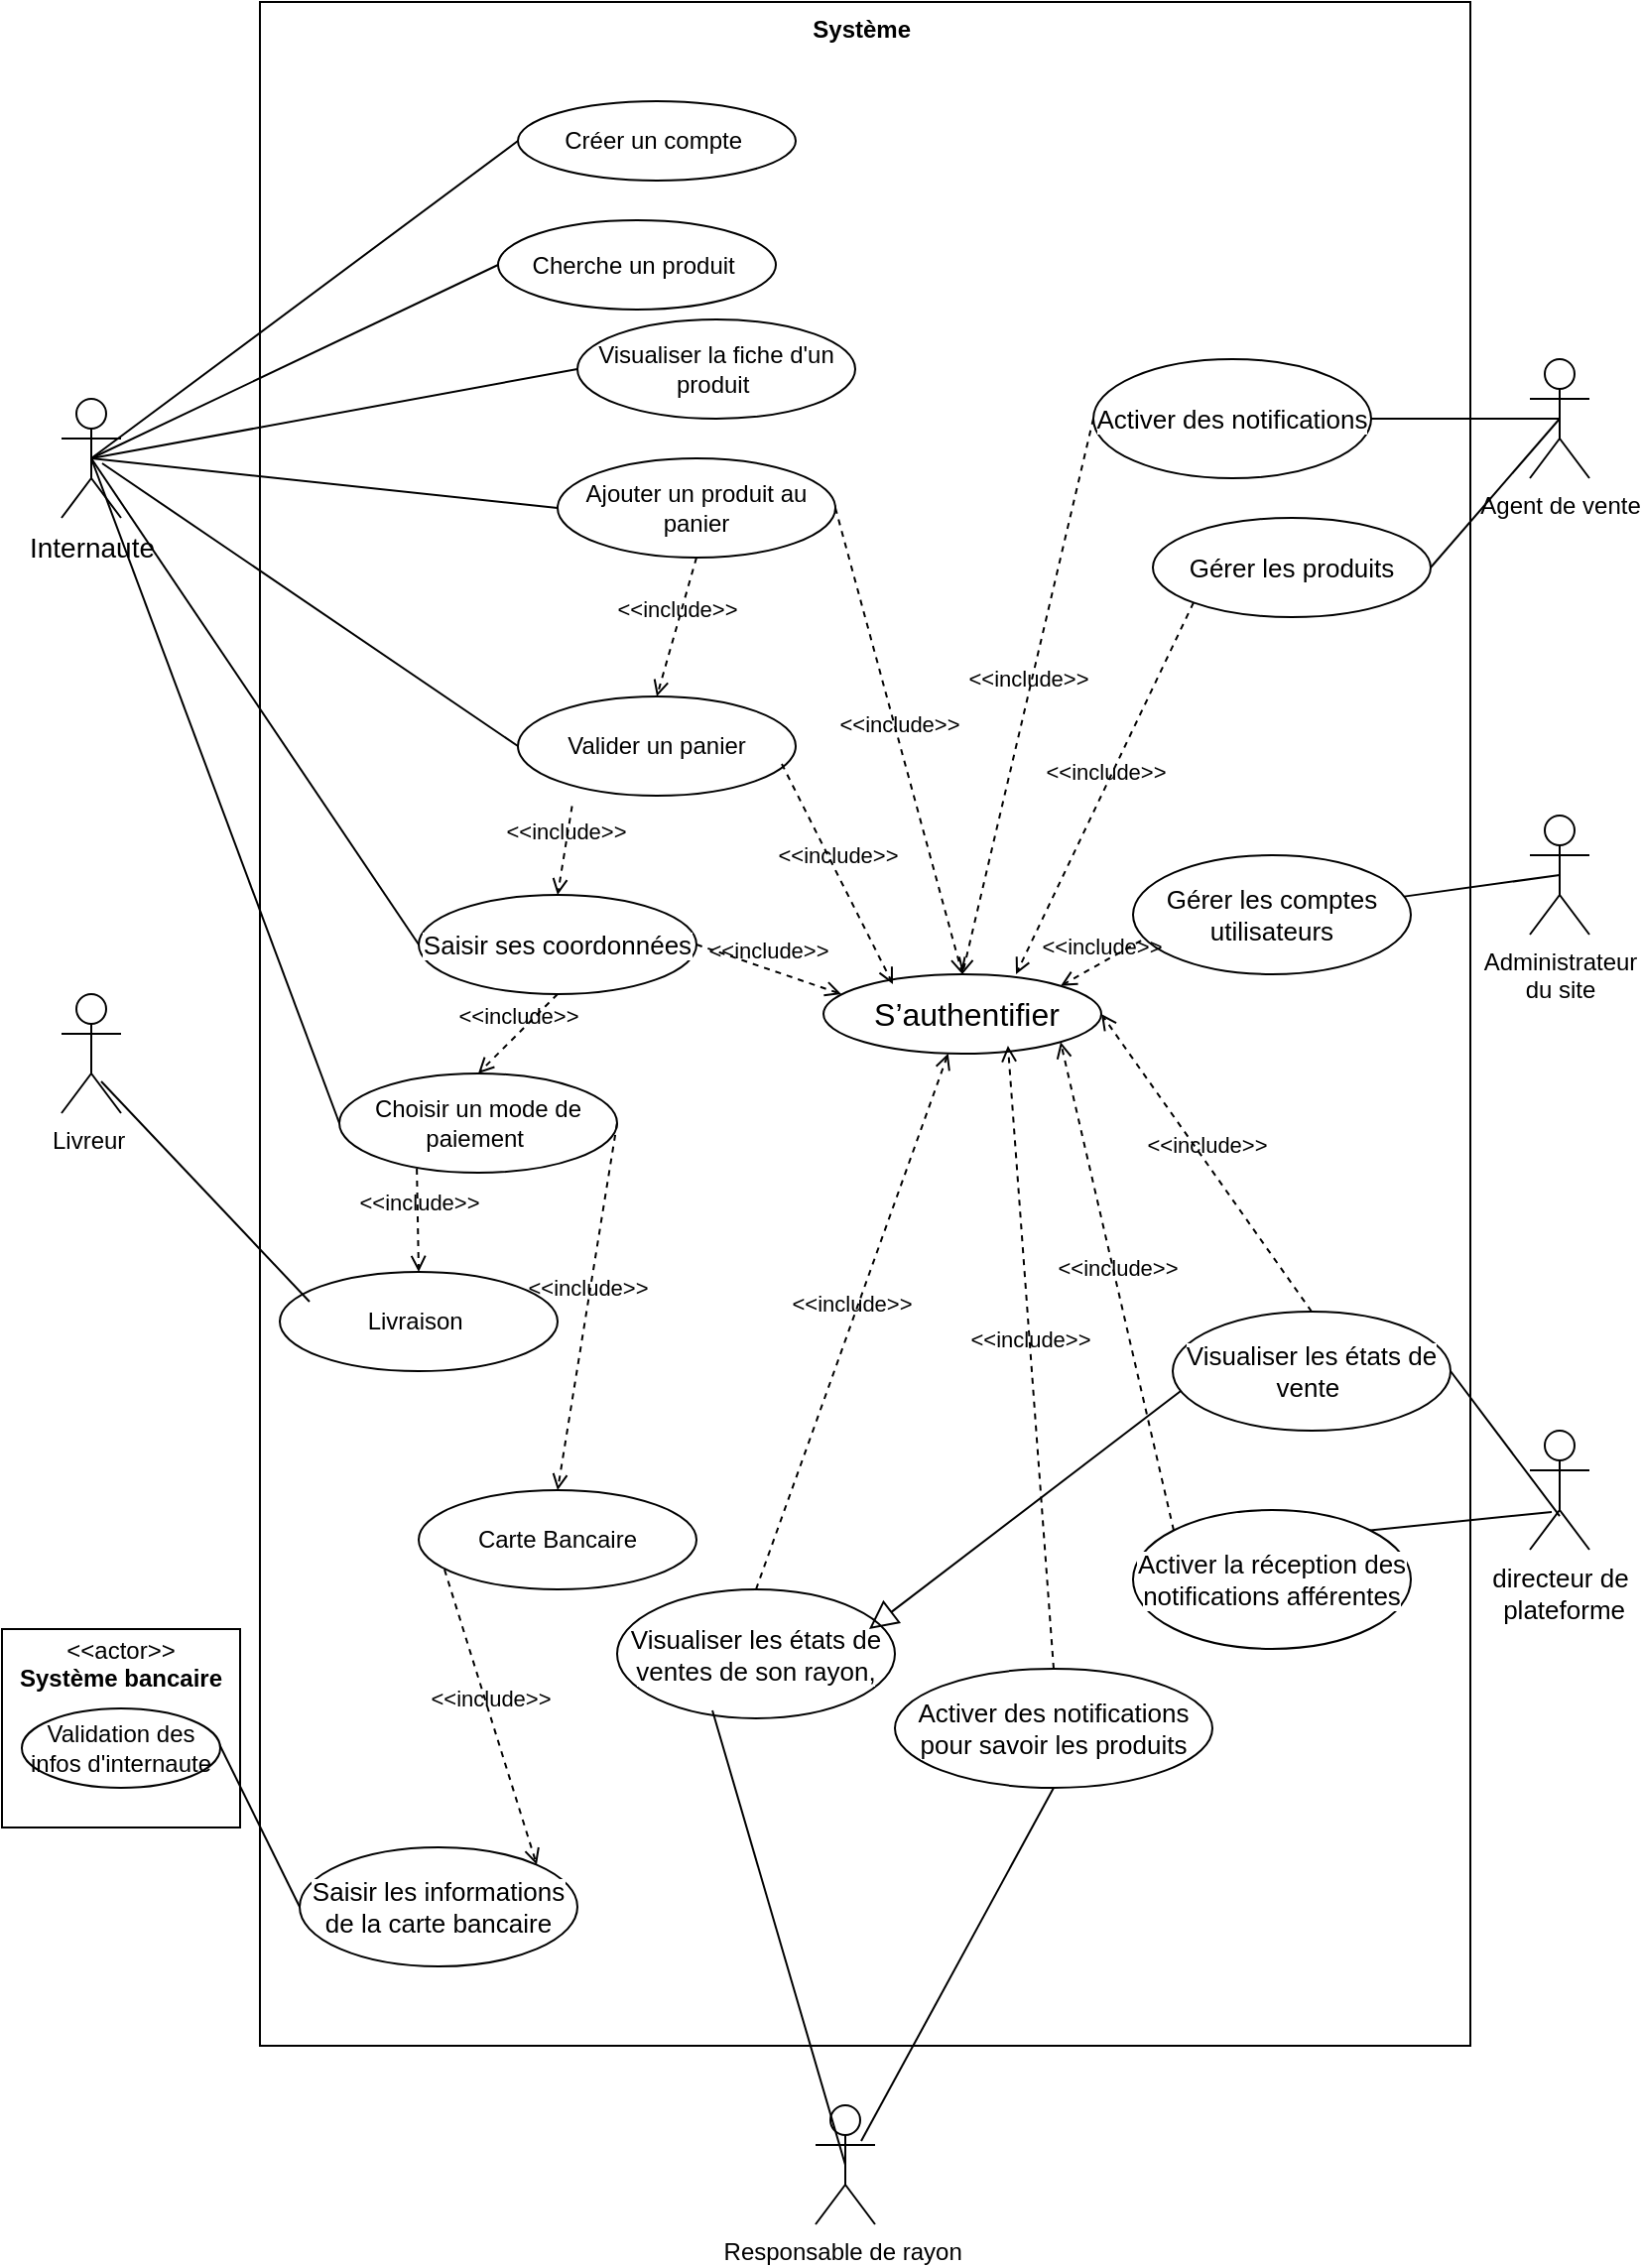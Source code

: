 <mxfile version="14.1.8" type="github">
  <diagram id="Skx42vSPVDdps3SAeeb1" name="Page-1">
    <mxGraphModel dx="1497" dy="817" grid="1" gridSize="10" guides="1" tooltips="1" connect="1" arrows="1" fold="1" page="1" pageScale="1" pageWidth="827" pageHeight="1169" math="0" shadow="0">
      <root>
        <mxCell id="0" />
        <mxCell id="1" parent="0" />
        <mxCell id="J7z8JENhS1iehbA8i5uw-1" value="Système&amp;nbsp;&lt;br&gt;" style="shape=rect;html=1;verticalAlign=top;fontStyle=1;whiteSpace=wrap;align=center;" parent="1" vertex="1">
          <mxGeometry x="130" y="20" width="610" height="1030" as="geometry" />
        </mxCell>
        <mxCell id="J7z8JENhS1iehbA8i5uw-2" value="&lt;span style=&quot;font-family: &amp;#34;nunito sans&amp;#34; , sans-serif ; background-color: rgb(255 , 255 , 255)&quot;&gt;&lt;font style=&quot;font-size: 14px&quot;&gt;Internaute&lt;/font&gt;&lt;/span&gt;" style="shape=umlActor;html=1;verticalLabelPosition=bottom;verticalAlign=top;align=center;" parent="1" vertex="1">
          <mxGeometry x="30" y="220" width="30" height="60" as="geometry" />
        </mxCell>
        <mxCell id="J7z8JENhS1iehbA8i5uw-3" value="&lt;p style=&quot;margin: 0px ; margin-top: 4px ; text-align: center&quot;&gt;&amp;lt;&amp;lt;actor&amp;gt;&amp;gt;&lt;br&gt;&lt;b&gt;Système bancaire&lt;/b&gt;&lt;/p&gt;" style="shape=rect;html=1;overflow=fill;html=1;whiteSpace=wrap;align=center;" parent="1" vertex="1">
          <mxGeometry y="840" width="120" height="100" as="geometry" />
        </mxCell>
        <mxCell id="J7z8JENhS1iehbA8i5uw-5" value="Créer un compte&amp;nbsp;" style="ellipse;whiteSpace=wrap;html=1;" parent="1" vertex="1">
          <mxGeometry x="260" y="70" width="140" height="40" as="geometry" />
        </mxCell>
        <mxCell id="J7z8JENhS1iehbA8i5uw-6" value="Cherche un produit&amp;nbsp;" style="ellipse;whiteSpace=wrap;html=1;" parent="1" vertex="1">
          <mxGeometry x="250" y="130" width="140" height="45" as="geometry" />
        </mxCell>
        <mxCell id="J7z8JENhS1iehbA8i5uw-7" value="Visualiser la fiche d&#39;un produit&amp;nbsp;" style="ellipse;whiteSpace=wrap;html=1;" parent="1" vertex="1">
          <mxGeometry x="290" y="180" width="140" height="50" as="geometry" />
        </mxCell>
        <mxCell id="J7z8JENhS1iehbA8i5uw-8" value="Ajouter un produit au panier" style="ellipse;whiteSpace=wrap;html=1;" parent="1" vertex="1">
          <mxGeometry x="280" y="250" width="140" height="50" as="geometry" />
        </mxCell>
        <mxCell id="J7z8JENhS1iehbA8i5uw-9" value="Valider un panier" style="ellipse;whiteSpace=wrap;html=1;" parent="1" vertex="1">
          <mxGeometry x="260" y="370" width="140" height="50" as="geometry" />
        </mxCell>
        <mxCell id="J7z8JENhS1iehbA8i5uw-10" value="&lt;span style=&quot;font-family: &amp;#34;nunito sans&amp;#34; , sans-serif ; background-color: rgb(255 , 255 , 255)&quot;&gt;&lt;font style=&quot;font-size: 13px&quot;&gt;Saisir ses coordonnées&lt;/font&gt;&lt;/span&gt;" style="ellipse;whiteSpace=wrap;html=1;" parent="1" vertex="1">
          <mxGeometry x="210" y="470" width="140" height="50" as="geometry" />
        </mxCell>
        <mxCell id="J7z8JENhS1iehbA8i5uw-11" value="Choisir un mode de paiement&amp;nbsp;" style="ellipse;whiteSpace=wrap;html=1;" parent="1" vertex="1">
          <mxGeometry x="170" y="560" width="140" height="50" as="geometry" />
        </mxCell>
        <mxCell id="J7z8JENhS1iehbA8i5uw-12" value="" style="edgeStyle=none;html=1;endArrow=none;verticalAlign=bottom;exitX=0.5;exitY=0.5;exitDx=0;exitDy=0;exitPerimeter=0;entryX=0;entryY=0.5;entryDx=0;entryDy=0;" parent="1" source="J7z8JENhS1iehbA8i5uw-2" edge="1" target="J7z8JENhS1iehbA8i5uw-5">
          <mxGeometry width="160" relative="1" as="geometry">
            <mxPoint x="30" y="280" as="sourcePoint" />
            <mxPoint x="210" y="136" as="targetPoint" />
          </mxGeometry>
        </mxCell>
        <mxCell id="J7z8JENhS1iehbA8i5uw-17" value="&lt;span style=&quot;font-family: &amp;#34;nunito sans&amp;#34; , sans-serif ; font-size: 16px ; background-color: rgb(255 , 255 , 255)&quot;&gt;&amp;nbsp;S’authentifier&lt;/span&gt;" style="ellipse;whiteSpace=wrap;html=1;" parent="1" vertex="1">
          <mxGeometry x="414" y="510" width="140" height="40" as="geometry" />
        </mxCell>
        <mxCell id="J7z8JENhS1iehbA8i5uw-18" value="" style="edgeStyle=none;html=1;endArrow=none;verticalAlign=bottom;exitX=0.5;exitY=0.5;exitDx=0;exitDy=0;exitPerimeter=0;entryX=0;entryY=0.5;entryDx=0;entryDy=0;" parent="1" source="J7z8JENhS1iehbA8i5uw-2" edge="1" target="J7z8JENhS1iehbA8i5uw-6">
          <mxGeometry width="160" relative="1" as="geometry">
            <mxPoint x="30" y="280" as="sourcePoint" />
            <mxPoint x="220" y="200" as="targetPoint" />
          </mxGeometry>
        </mxCell>
        <mxCell id="J7z8JENhS1iehbA8i5uw-20" value="" style="edgeStyle=none;html=1;endArrow=none;verticalAlign=bottom;entryX=0;entryY=0.5;entryDx=0;entryDy=0;exitX=0.5;exitY=0.5;exitDx=0;exitDy=0;exitPerimeter=0;" parent="1" source="J7z8JENhS1iehbA8i5uw-2" target="J7z8JENhS1iehbA8i5uw-7" edge="1">
          <mxGeometry width="160" relative="1" as="geometry">
            <mxPoint x="80" y="219" as="sourcePoint" />
            <mxPoint x="240" y="219" as="targetPoint" />
          </mxGeometry>
        </mxCell>
        <mxCell id="J7z8JENhS1iehbA8i5uw-21" value="" style="edgeStyle=none;html=1;endArrow=none;verticalAlign=bottom;exitX=0.683;exitY=0.542;exitDx=0;exitDy=0;exitPerimeter=0;entryX=0;entryY=0.5;entryDx=0;entryDy=0;" parent="1" source="J7z8JENhS1iehbA8i5uw-2" edge="1" target="J7z8JENhS1iehbA8i5uw-9">
          <mxGeometry width="160" relative="1" as="geometry">
            <mxPoint x="60" y="260" as="sourcePoint" />
            <mxPoint x="180" y="361" as="targetPoint" />
          </mxGeometry>
        </mxCell>
        <mxCell id="J7z8JENhS1iehbA8i5uw-22" value="" style="edgeStyle=none;html=1;endArrow=none;verticalAlign=bottom;entryX=0;entryY=0.5;entryDx=0;entryDy=0;exitX=0.5;exitY=0.5;exitDx=0;exitDy=0;exitPerimeter=0;" parent="1" source="J7z8JENhS1iehbA8i5uw-2" target="J7z8JENhS1iehbA8i5uw-10" edge="1">
          <mxGeometry width="160" relative="1" as="geometry">
            <mxPoint x="40" y="280" as="sourcePoint" />
            <mxPoint x="190" y="430" as="targetPoint" />
          </mxGeometry>
        </mxCell>
        <mxCell id="J7z8JENhS1iehbA8i5uw-23" value="" style="edgeStyle=none;html=1;endArrow=none;verticalAlign=bottom;exitX=0.5;exitY=0.5;exitDx=0;exitDy=0;exitPerimeter=0;entryX=0;entryY=0.5;entryDx=0;entryDy=0;" parent="1" source="J7z8JENhS1iehbA8i5uw-2" edge="1" target="J7z8JENhS1iehbA8i5uw-8">
          <mxGeometry width="160" relative="1" as="geometry">
            <mxPoint x="50" y="260" as="sourcePoint" />
            <mxPoint x="190" y="485" as="targetPoint" />
          </mxGeometry>
        </mxCell>
        <mxCell id="J7z8JENhS1iehbA8i5uw-24" value="" style="edgeStyle=none;html=1;endArrow=none;verticalAlign=bottom;entryX=0;entryY=0.5;entryDx=0;entryDy=0;exitX=0.5;exitY=0.5;exitDx=0;exitDy=0;exitPerimeter=0;" parent="1" source="J7z8JENhS1iehbA8i5uw-2" target="J7z8JENhS1iehbA8i5uw-11" edge="1">
          <mxGeometry width="160" relative="1" as="geometry">
            <mxPoint x="40" y="280" as="sourcePoint" />
            <mxPoint x="191" y="560.5" as="targetPoint" />
          </mxGeometry>
        </mxCell>
        <mxCell id="J7z8JENhS1iehbA8i5uw-25" value="Carte Bancaire" style="ellipse;whiteSpace=wrap;html=1;" parent="1" vertex="1">
          <mxGeometry x="210" y="770" width="140" height="50" as="geometry" />
        </mxCell>
        <mxCell id="J7z8JENhS1iehbA8i5uw-27" value="Livraison&amp;nbsp;" style="ellipse;whiteSpace=wrap;html=1;" parent="1" vertex="1">
          <mxGeometry x="140" y="660" width="140" height="50" as="geometry" />
        </mxCell>
        <mxCell id="J7z8JENhS1iehbA8i5uw-28" value="&amp;lt;&amp;lt;include&amp;gt;&amp;gt;" style="edgeStyle=none;html=1;endArrow=open;verticalAlign=bottom;dashed=1;labelBackgroundColor=none;exitX=1;exitY=0.5;exitDx=0;exitDy=0;entryX=0.5;entryY=0;entryDx=0;entryDy=0;" parent="1" source="J7z8JENhS1iehbA8i5uw-11" target="J7z8JENhS1iehbA8i5uw-25" edge="1">
          <mxGeometry width="160" relative="1" as="geometry">
            <mxPoint x="350" y="460" as="sourcePoint" />
            <mxPoint x="510" y="460" as="targetPoint" />
          </mxGeometry>
        </mxCell>
        <mxCell id="J7z8JENhS1iehbA8i5uw-29" value="&amp;lt;&amp;lt;include&amp;gt;&amp;gt;" style="edgeStyle=none;html=1;endArrow=open;verticalAlign=bottom;dashed=1;labelBackgroundColor=none;entryX=0.5;entryY=0;entryDx=0;entryDy=0;exitX=0.279;exitY=0.96;exitDx=0;exitDy=0;exitPerimeter=0;" parent="1" source="J7z8JENhS1iehbA8i5uw-11" target="J7z8JENhS1iehbA8i5uw-27" edge="1">
          <mxGeometry width="160" relative="1" as="geometry">
            <mxPoint x="330" y="550" as="sourcePoint" />
            <mxPoint x="510" y="460" as="targetPoint" />
          </mxGeometry>
        </mxCell>
        <mxCell id="J7z8JENhS1iehbA8i5uw-30" value="&amp;lt;&amp;lt;include&amp;gt;&amp;gt;" style="edgeStyle=none;html=1;endArrow=open;verticalAlign=bottom;dashed=1;labelBackgroundColor=none;exitX=1;exitY=0.5;exitDx=0;exitDy=0;entryX=0.5;entryY=0;entryDx=0;entryDy=0;" parent="1" source="J7z8JENhS1iehbA8i5uw-8" target="J7z8JENhS1iehbA8i5uw-17" edge="1">
          <mxGeometry width="160" relative="1" as="geometry">
            <mxPoint x="350" y="460" as="sourcePoint" />
            <mxPoint x="510" y="460" as="targetPoint" />
          </mxGeometry>
        </mxCell>
        <mxCell id="J7z8JENhS1iehbA8i5uw-31" value="&amp;lt;&amp;lt;include&amp;gt;&amp;gt;" style="edgeStyle=none;html=1;endArrow=open;verticalAlign=bottom;dashed=1;labelBackgroundColor=none;exitX=1;exitY=0.5;exitDx=0;exitDy=0;" parent="1" source="J7z8JENhS1iehbA8i5uw-10" edge="1">
          <mxGeometry width="160" relative="1" as="geometry">
            <mxPoint x="350" y="460" as="sourcePoint" />
            <mxPoint x="423" y="520" as="targetPoint" />
          </mxGeometry>
        </mxCell>
        <mxCell id="J7z8JENhS1iehbA8i5uw-32" value="&amp;lt;&amp;lt;include&amp;gt;&amp;gt;" style="edgeStyle=none;html=1;endArrow=open;verticalAlign=bottom;dashed=1;labelBackgroundColor=none;exitX=0.95;exitY=0.68;exitDx=0;exitDy=0;exitPerimeter=0;entryX=0.25;entryY=0.125;entryDx=0;entryDy=0;entryPerimeter=0;" parent="1" source="J7z8JENhS1iehbA8i5uw-9" target="J7z8JENhS1iehbA8i5uw-17" edge="1">
          <mxGeometry width="160" relative="1" as="geometry">
            <mxPoint x="350" y="460" as="sourcePoint" />
            <mxPoint x="510" y="460" as="targetPoint" />
          </mxGeometry>
        </mxCell>
        <mxCell id="J7z8JENhS1iehbA8i5uw-34" value="&lt;span style=&quot;font-family: &amp;#34;nunito sans&amp;#34; , sans-serif ; background-color: rgb(255 , 255 , 255)&quot;&gt;&lt;font style=&quot;font-size: 13px&quot;&gt;Saisir les informations de la carte bancaire&lt;/font&gt;&lt;/span&gt;" style="ellipse;whiteSpace=wrap;html=1;" parent="1" vertex="1">
          <mxGeometry x="150" y="950" width="140" height="60" as="geometry" />
        </mxCell>
        <mxCell id="J7z8JENhS1iehbA8i5uw-36" value="&amp;lt;&amp;lt;include&amp;gt;&amp;gt;" style="edgeStyle=none;html=1;endArrow=open;verticalAlign=bottom;dashed=1;labelBackgroundColor=none;exitX=0.093;exitY=0.8;exitDx=0;exitDy=0;exitPerimeter=0;entryX=1;entryY=0;entryDx=0;entryDy=0;" parent="1" source="J7z8JENhS1iehbA8i5uw-25" target="J7z8JENhS1iehbA8i5uw-34" edge="1">
          <mxGeometry width="160" relative="1" as="geometry">
            <mxPoint x="340" y="470" as="sourcePoint" />
            <mxPoint x="320" y="710" as="targetPoint" />
          </mxGeometry>
        </mxCell>
        <mxCell id="J7z8JENhS1iehbA8i5uw-37" value="" style="edgeStyle=none;html=1;endArrow=none;verticalAlign=bottom;exitX=0;exitY=0.5;exitDx=0;exitDy=0;entryX=0.986;entryY=0.403;entryDx=0;entryDy=0;entryPerimeter=0;" parent="1" source="J7z8JENhS1iehbA8i5uw-34" target="J7z8JENhS1iehbA8i5uw-75" edge="1">
          <mxGeometry width="160" relative="1" as="geometry">
            <mxPoint x="640" y="340" as="sourcePoint" />
            <mxPoint x="70" y="720" as="targetPoint" />
          </mxGeometry>
        </mxCell>
        <mxCell id="J7z8JENhS1iehbA8i5uw-38" value="Agent de vente" style="shape=umlActor;html=1;verticalLabelPosition=bottom;verticalAlign=top;align=center;" parent="1" vertex="1">
          <mxGeometry x="770" y="200" width="30" height="60" as="geometry" />
        </mxCell>
        <mxCell id="J7z8JENhS1iehbA8i5uw-39" value="&lt;span style=&quot;font-family: &amp;#34;nunito sans&amp;#34; , sans-serif ; background-color: rgb(255 , 255 , 255)&quot;&gt;&lt;font style=&quot;font-size: 13px&quot;&gt;Gérer les produits&lt;/font&gt;&lt;/span&gt;" style="ellipse;whiteSpace=wrap;html=1;" parent="1" vertex="1">
          <mxGeometry x="580" y="280" width="140" height="50" as="geometry" />
        </mxCell>
        <mxCell id="J7z8JENhS1iehbA8i5uw-40" value="&lt;span style=&quot;font-family: &amp;#34;nunito sans&amp;#34; , sans-serif ; background-color: rgb(255 , 255 , 255)&quot;&gt;&lt;font style=&quot;font-size: 13px&quot;&gt;Activer des notifications&lt;/font&gt;&lt;/span&gt;" style="ellipse;whiteSpace=wrap;html=1;" parent="1" vertex="1">
          <mxGeometry x="550" y="200" width="140" height="60" as="geometry" />
        </mxCell>
        <mxCell id="J7z8JENhS1iehbA8i5uw-41" value="" style="edgeStyle=none;html=1;endArrow=none;verticalAlign=bottom;entryX=1;entryY=0.5;entryDx=0;entryDy=0;exitX=0.5;exitY=0.5;exitDx=0;exitDy=0;exitPerimeter=0;" parent="1" source="J7z8JENhS1iehbA8i5uw-38" target="J7z8JENhS1iehbA8i5uw-39" edge="1">
          <mxGeometry width="160" relative="1" as="geometry">
            <mxPoint x="40" y="720" as="sourcePoint" />
            <mxPoint x="200" y="720" as="targetPoint" />
          </mxGeometry>
        </mxCell>
        <mxCell id="J7z8JENhS1iehbA8i5uw-42" value="" style="edgeStyle=none;html=1;endArrow=none;verticalAlign=bottom;entryX=1;entryY=0.5;entryDx=0;entryDy=0;exitX=0.5;exitY=0.5;exitDx=0;exitDy=0;exitPerimeter=0;" parent="1" source="J7z8JENhS1iehbA8i5uw-38" target="J7z8JENhS1iehbA8i5uw-40" edge="1">
          <mxGeometry width="160" relative="1" as="geometry">
            <mxPoint x="850" y="230" as="sourcePoint" />
            <mxPoint x="230" y="760" as="targetPoint" />
          </mxGeometry>
        </mxCell>
        <mxCell id="J7z8JENhS1iehbA8i5uw-43" value="Responsable de rayon&amp;nbsp;" style="shape=umlActor;html=1;verticalLabelPosition=bottom;verticalAlign=top;align=center;" parent="1" vertex="1">
          <mxGeometry x="410" y="1080" width="30" height="60" as="geometry" />
        </mxCell>
        <mxCell id="J7z8JENhS1iehbA8i5uw-45" value="&lt;span style=&quot;font-family: &amp;#34;nunito sans&amp;#34; , sans-serif ; background-color: rgb(255 , 255 , 255)&quot;&gt;&lt;font style=&quot;font-size: 13px&quot;&gt;Visualiser les états de ventes de son rayon,&lt;/font&gt;&lt;/span&gt;" style="ellipse;whiteSpace=wrap;html=1;" parent="1" vertex="1">
          <mxGeometry x="310" y="820" width="140" height="65" as="geometry" />
        </mxCell>
        <mxCell id="J7z8JENhS1iehbA8i5uw-46" value="&lt;span style=&quot;font-family: &amp;#34;nunito sans&amp;#34; , sans-serif ; background-color: rgb(255 , 255 , 255)&quot;&gt;&lt;font style=&quot;font-size: 13px&quot;&gt;Activer des notifications pour savoir les produits&lt;/font&gt;&lt;/span&gt;" style="ellipse;whiteSpace=wrap;html=1;" parent="1" vertex="1">
          <mxGeometry x="450" y="860" width="160" height="60" as="geometry" />
        </mxCell>
        <mxCell id="J7z8JENhS1iehbA8i5uw-47" value="&lt;span style=&quot;font-family: &amp;#34;nunito sans&amp;#34; , sans-serif ; background-color: rgb(255 , 255 , 255)&quot;&gt;&lt;font style=&quot;font-size: 13px&quot;&gt;directeur de&lt;br&gt;&amp;nbsp;plateforme&lt;/font&gt;&lt;/span&gt;" style="shape=umlActor;html=1;verticalLabelPosition=bottom;verticalAlign=top;align=center;" parent="1" vertex="1">
          <mxGeometry x="770" y="740" width="30" height="60" as="geometry" />
        </mxCell>
        <mxCell id="J7z8JENhS1iehbA8i5uw-48" value="&lt;span style=&quot;font-family: &amp;#34;nunito sans&amp;#34; , sans-serif ; background-color: rgb(255 , 255 , 255)&quot;&gt;&lt;font style=&quot;font-size: 13px&quot;&gt;Visualiser les états de vente&amp;nbsp;&lt;/font&gt;&lt;/span&gt;" style="ellipse;whiteSpace=wrap;html=1;" parent="1" vertex="1">
          <mxGeometry x="590" y="680" width="140" height="60" as="geometry" />
        </mxCell>
        <mxCell id="J7z8JENhS1iehbA8i5uw-49" value="" style="edgeStyle=none;html=1;endArrow=none;verticalAlign=bottom;exitX=1;exitY=0.5;exitDx=0;exitDy=0;entryX=0.5;entryY=0.717;entryDx=0;entryDy=0;entryPerimeter=0;" parent="1" source="J7z8JENhS1iehbA8i5uw-48" target="J7z8JENhS1iehbA8i5uw-47" edge="1">
          <mxGeometry width="160" relative="1" as="geometry">
            <mxPoint x="720" y="470" as="sourcePoint" />
            <mxPoint x="880" y="470" as="targetPoint" />
          </mxGeometry>
        </mxCell>
        <mxCell id="J7z8JENhS1iehbA8i5uw-51" value="" style="edgeStyle=none;html=1;endArrow=none;verticalAlign=bottom;exitX=0.5;exitY=0.5;exitDx=0;exitDy=0;exitPerimeter=0;entryX=0.343;entryY=0.938;entryDx=0;entryDy=0;entryPerimeter=0;" parent="1" source="J7z8JENhS1iehbA8i5uw-43" target="J7z8JENhS1iehbA8i5uw-45" edge="1">
          <mxGeometry width="160" relative="1" as="geometry">
            <mxPoint x="50" y="900" as="sourcePoint" />
            <mxPoint x="550" y="890" as="targetPoint" />
          </mxGeometry>
        </mxCell>
        <mxCell id="J7z8JENhS1iehbA8i5uw-53" value="" style="edgeStyle=none;html=1;endArrow=block;endFill=0;endSize=12;verticalAlign=bottom;entryX=0.907;entryY=0.308;entryDx=0;entryDy=0;entryPerimeter=0;exitX=0.029;exitY=0.667;exitDx=0;exitDy=0;exitPerimeter=0;" parent="1" source="J7z8JENhS1iehbA8i5uw-48" target="J7z8JENhS1iehbA8i5uw-45" edge="1">
          <mxGeometry width="160" relative="1" as="geometry">
            <mxPoint x="370" y="730" as="sourcePoint" />
            <mxPoint x="530" y="730" as="targetPoint" />
          </mxGeometry>
        </mxCell>
        <mxCell id="J7z8JENhS1iehbA8i5uw-55" value="&lt;span style=&quot;font-family: &amp;#34;nunito sans&amp;#34; , sans-serif ; background-color: rgb(255 , 255 , 255)&quot;&gt;&lt;font style=&quot;font-size: 13px&quot;&gt;Activer la réception des notifications afférentes&lt;/font&gt;&lt;/span&gt;" style="ellipse;whiteSpace=wrap;html=1;" parent="1" vertex="1">
          <mxGeometry x="570" y="780" width="140" height="70" as="geometry" />
        </mxCell>
        <mxCell id="J7z8JENhS1iehbA8i5uw-56" value="" style="edgeStyle=none;html=1;endArrow=none;verticalAlign=bottom;entryX=0.367;entryY=0.683;entryDx=0;entryDy=0;entryPerimeter=0;exitX=1;exitY=0;exitDx=0;exitDy=0;" parent="1" source="J7z8JENhS1iehbA8i5uw-55" target="J7z8JENhS1iehbA8i5uw-47" edge="1">
          <mxGeometry width="160" relative="1" as="geometry">
            <mxPoint x="620" y="750" as="sourcePoint" />
            <mxPoint x="780" y="750" as="targetPoint" />
          </mxGeometry>
        </mxCell>
        <mxCell id="J7z8JENhS1iehbA8i5uw-58" value="Administrateur &lt;br&gt;du site" style="shape=umlActor;html=1;verticalLabelPosition=bottom;verticalAlign=top;align=center;" parent="1" vertex="1">
          <mxGeometry x="770" y="430" width="30" height="60" as="geometry" />
        </mxCell>
        <mxCell id="J7z8JENhS1iehbA8i5uw-59" value="Livreur&amp;nbsp;" style="shape=umlActor;html=1;verticalLabelPosition=bottom;verticalAlign=top;align=center;" parent="1" vertex="1">
          <mxGeometry x="30" y="520" width="30" height="60" as="geometry" />
        </mxCell>
        <mxCell id="J7z8JENhS1iehbA8i5uw-60" value="" style="edgeStyle=none;html=1;endArrow=none;verticalAlign=bottom;entryX=0.667;entryY=0.733;entryDx=0;entryDy=0;entryPerimeter=0;exitX=0.107;exitY=0.3;exitDx=0;exitDy=0;exitPerimeter=0;" parent="1" source="J7z8JENhS1iehbA8i5uw-27" target="J7z8JENhS1iehbA8i5uw-59" edge="1">
          <mxGeometry width="160" relative="1" as="geometry">
            <mxPoint x="170" y="630" as="sourcePoint" />
            <mxPoint x="680" y="550" as="targetPoint" />
          </mxGeometry>
        </mxCell>
        <mxCell id="J7z8JENhS1iehbA8i5uw-61" value="&lt;span style=&quot;font-family: &amp;#34;nunito sans&amp;#34; , sans-serif ; font-size: 13px ; background-color: rgb(255 , 255 , 255)&quot;&gt;Gérer les comptes utilisateurs&lt;/span&gt;" style="ellipse;whiteSpace=wrap;html=1;" parent="1" vertex="1">
          <mxGeometry x="570" y="450" width="140" height="60" as="geometry" />
        </mxCell>
        <mxCell id="J7z8JENhS1iehbA8i5uw-62" value="" style="edgeStyle=none;html=1;endArrow=none;verticalAlign=bottom;entryX=0.5;entryY=0.5;entryDx=0;entryDy=0;entryPerimeter=0;" parent="1" source="J7z8JENhS1iehbA8i5uw-61" target="J7z8JENhS1iehbA8i5uw-58" edge="1">
          <mxGeometry width="160" relative="1" as="geometry">
            <mxPoint x="680" y="949.5" as="sourcePoint" />
            <mxPoint x="840" y="949.5" as="targetPoint" />
          </mxGeometry>
        </mxCell>
        <mxCell id="J7z8JENhS1iehbA8i5uw-67" value="" style="edgeStyle=none;html=1;endArrow=none;verticalAlign=bottom;entryX=0.5;entryY=1;entryDx=0;entryDy=0;exitX=0.767;exitY=0.3;exitDx=0;exitDy=0;exitPerimeter=0;" parent="1" source="J7z8JENhS1iehbA8i5uw-43" target="J7z8JENhS1iehbA8i5uw-46" edge="1">
          <mxGeometry width="160" relative="1" as="geometry">
            <mxPoint x="335" y="930" as="sourcePoint" />
            <mxPoint x="495" y="930" as="targetPoint" />
          </mxGeometry>
        </mxCell>
        <mxCell id="J7z8JENhS1iehbA8i5uw-68" value="&amp;lt;&amp;lt;include&amp;gt;&amp;gt;" style="edgeStyle=none;html=1;endArrow=open;verticalAlign=bottom;dashed=1;labelBackgroundColor=none;exitX=0.5;exitY=0;exitDx=0;exitDy=0;" parent="1" source="J7z8JENhS1iehbA8i5uw-45" target="J7z8JENhS1iehbA8i5uw-17" edge="1">
          <mxGeometry width="160" relative="1" as="geometry">
            <mxPoint x="350" y="630" as="sourcePoint" />
            <mxPoint x="510" y="630" as="targetPoint" />
          </mxGeometry>
        </mxCell>
        <mxCell id="J7z8JENhS1iehbA8i5uw-69" value="&amp;lt;&amp;lt;include&amp;gt;&amp;gt;" style="edgeStyle=none;html=1;endArrow=open;verticalAlign=bottom;dashed=1;labelBackgroundColor=none;exitX=0.5;exitY=0;exitDx=0;exitDy=0;entryX=0.664;entryY=0.9;entryDx=0;entryDy=0;entryPerimeter=0;" parent="1" source="J7z8JENhS1iehbA8i5uw-46" target="J7z8JENhS1iehbA8i5uw-17" edge="1">
          <mxGeometry width="160" relative="1" as="geometry">
            <mxPoint x="480" y="600" as="sourcePoint" />
            <mxPoint x="640" y="600" as="targetPoint" />
          </mxGeometry>
        </mxCell>
        <mxCell id="J7z8JENhS1iehbA8i5uw-70" value="&amp;lt;&amp;lt;include&amp;gt;&amp;gt;" style="edgeStyle=none;html=1;endArrow=open;verticalAlign=bottom;dashed=1;labelBackgroundColor=none;exitX=0.5;exitY=0;exitDx=0;exitDy=0;entryX=1;entryY=0.5;entryDx=0;entryDy=0;" parent="1" source="J7z8JENhS1iehbA8i5uw-48" target="J7z8JENhS1iehbA8i5uw-17" edge="1">
          <mxGeometry width="160" relative="1" as="geometry">
            <mxPoint x="530" y="610" as="sourcePoint" />
            <mxPoint x="690" y="610" as="targetPoint" />
          </mxGeometry>
        </mxCell>
        <mxCell id="J7z8JENhS1iehbA8i5uw-71" value="&amp;lt;&amp;lt;include&amp;gt;&amp;gt;" style="edgeStyle=none;html=1;endArrow=open;verticalAlign=bottom;dashed=1;labelBackgroundColor=none;entryX=1;entryY=1;entryDx=0;entryDy=0;exitX=0;exitY=0;exitDx=0;exitDy=0;" parent="1" source="J7z8JENhS1iehbA8i5uw-55" target="J7z8JENhS1iehbA8i5uw-17" edge="1">
          <mxGeometry width="160" relative="1" as="geometry">
            <mxPoint x="380" y="600" as="sourcePoint" />
            <mxPoint x="540" y="600" as="targetPoint" />
          </mxGeometry>
        </mxCell>
        <mxCell id="J7z8JENhS1iehbA8i5uw-72" value="&amp;lt;&amp;lt;include&amp;gt;&amp;gt;" style="edgeStyle=none;html=1;endArrow=open;verticalAlign=bottom;dashed=1;labelBackgroundColor=none;exitX=0;exitY=0.5;exitDx=0;exitDy=0;entryX=0.5;entryY=0;entryDx=0;entryDy=0;" parent="1" source="J7z8JENhS1iehbA8i5uw-40" target="J7z8JENhS1iehbA8i5uw-17" edge="1">
          <mxGeometry width="160" relative="1" as="geometry">
            <mxPoint x="470" y="394" as="sourcePoint" />
            <mxPoint x="630" y="394" as="targetPoint" />
          </mxGeometry>
        </mxCell>
        <mxCell id="J7z8JENhS1iehbA8i5uw-73" value="&amp;lt;&amp;lt;include&amp;gt;&amp;gt;" style="edgeStyle=none;html=1;endArrow=open;verticalAlign=bottom;dashed=1;labelBackgroundColor=none;exitX=0;exitY=1;exitDx=0;exitDy=0;entryX=0.693;entryY=0;entryDx=0;entryDy=0;entryPerimeter=0;" parent="1" source="J7z8JENhS1iehbA8i5uw-39" target="J7z8JENhS1iehbA8i5uw-17" edge="1">
          <mxGeometry width="160" relative="1" as="geometry">
            <mxPoint x="530" y="400" as="sourcePoint" />
            <mxPoint x="690" y="400" as="targetPoint" />
          </mxGeometry>
        </mxCell>
        <mxCell id="J7z8JENhS1iehbA8i5uw-74" value="&amp;lt;&amp;lt;include&amp;gt;&amp;gt;" style="edgeStyle=none;html=1;endArrow=open;verticalAlign=bottom;dashed=1;labelBackgroundColor=none;exitX=0.029;exitY=0.717;exitDx=0;exitDy=0;exitPerimeter=0;entryX=1;entryY=0;entryDx=0;entryDy=0;" parent="1" source="J7z8JENhS1iehbA8i5uw-61" target="J7z8JENhS1iehbA8i5uw-17" edge="1">
          <mxGeometry width="160" relative="1" as="geometry">
            <mxPoint x="500" y="520" as="sourcePoint" />
            <mxPoint x="660" y="520" as="targetPoint" />
          </mxGeometry>
        </mxCell>
        <mxCell id="J7z8JENhS1iehbA8i5uw-75" value="Validation des infos d&#39;internaute" style="ellipse;whiteSpace=wrap;html=1;" parent="1" vertex="1">
          <mxGeometry x="10" y="880" width="100" height="40" as="geometry" />
        </mxCell>
        <mxCell id="tqUa47hQ0e9u340nW3aU-1" value="&amp;lt;&amp;lt;include&amp;gt;&amp;gt;" style="edgeStyle=none;html=1;endArrow=open;verticalAlign=bottom;dashed=1;labelBackgroundColor=none;exitX=0.5;exitY=1;exitDx=0;exitDy=0;entryX=0.5;entryY=0;entryDx=0;entryDy=0;" edge="1" parent="1" source="J7z8JENhS1iehbA8i5uw-8" target="J7z8JENhS1iehbA8i5uw-9">
          <mxGeometry width="160" relative="1" as="geometry">
            <mxPoint x="190" y="360" as="sourcePoint" />
            <mxPoint x="350" y="360" as="targetPoint" />
          </mxGeometry>
        </mxCell>
        <mxCell id="tqUa47hQ0e9u340nW3aU-2" value="&amp;lt;&amp;lt;include&amp;gt;&amp;gt;" style="edgeStyle=none;html=1;endArrow=open;verticalAlign=bottom;dashed=1;labelBackgroundColor=none;exitX=0.195;exitY=1.105;exitDx=0;exitDy=0;entryX=0.5;entryY=0;entryDx=0;entryDy=0;exitPerimeter=0;" edge="1" parent="1" source="J7z8JENhS1iehbA8i5uw-9" target="J7z8JENhS1iehbA8i5uw-10">
          <mxGeometry width="160" relative="1" as="geometry">
            <mxPoint x="270" y="460" as="sourcePoint" />
            <mxPoint x="430" y="460" as="targetPoint" />
          </mxGeometry>
        </mxCell>
        <mxCell id="tqUa47hQ0e9u340nW3aU-4" value="&amp;lt;&amp;lt;include&amp;gt;&amp;gt;" style="edgeStyle=none;html=1;endArrow=open;verticalAlign=bottom;dashed=1;labelBackgroundColor=none;exitX=0.5;exitY=1;exitDx=0;exitDy=0;entryX=0.5;entryY=0;entryDx=0;entryDy=0;" edge="1" parent="1" source="J7z8JENhS1iehbA8i5uw-10" target="J7z8JENhS1iehbA8i5uw-11">
          <mxGeometry width="160" relative="1" as="geometry">
            <mxPoint x="300" y="640" as="sourcePoint" />
            <mxPoint x="460" y="640" as="targetPoint" />
          </mxGeometry>
        </mxCell>
      </root>
    </mxGraphModel>
  </diagram>
</mxfile>
